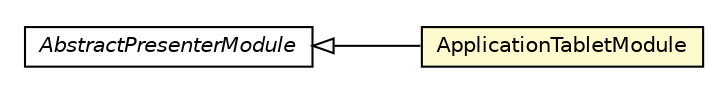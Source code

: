 #!/usr/local/bin/dot
#
# Class diagram 
# Generated by UMLGraph version R5_6-24-gf6e263 (http://www.umlgraph.org/)
#

digraph G {
	edge [fontname="Helvetica",fontsize=10,labelfontname="Helvetica",labelfontsize=10];
	node [fontname="Helvetica",fontsize=10,shape=plaintext];
	nodesep=0.25;
	ranksep=0.5;
	rankdir=LR;
	// com.gwtplatform.mvp.client.gin.AbstractPresenterModule
	c90238 [label=<<table title="com.gwtplatform.mvp.client.gin.AbstractPresenterModule" border="0" cellborder="1" cellspacing="0" cellpadding="2" port="p" href="../../../mvp/client/gin/AbstractPresenterModule.html">
		<tr><td><table border="0" cellspacing="0" cellpadding="1">
<tr><td align="center" balign="center"><font face="Helvetica-Oblique"> AbstractPresenterModule </font></td></tr>
		</table></td></tr>
		</table>>, URL="../../../mvp/client/gin/AbstractPresenterModule.html", fontname="Helvetica", fontcolor="black", fontsize=10.0];
	// com.gwtplatform.carstore.client.application.ApplicationTabletModule
	c90439 [label=<<table title="com.gwtplatform.carstore.client.application.ApplicationTabletModule" border="0" cellborder="1" cellspacing="0" cellpadding="2" port="p" bgcolor="lemonChiffon" href="./ApplicationTabletModule.html">
		<tr><td><table border="0" cellspacing="0" cellpadding="1">
<tr><td align="center" balign="center"> ApplicationTabletModule </td></tr>
		</table></td></tr>
		</table>>, URL="./ApplicationTabletModule.html", fontname="Helvetica", fontcolor="black", fontsize=10.0];
	//com.gwtplatform.carstore.client.application.ApplicationTabletModule extends com.gwtplatform.mvp.client.gin.AbstractPresenterModule
	c90238:p -> c90439:p [dir=back,arrowtail=empty];
}

